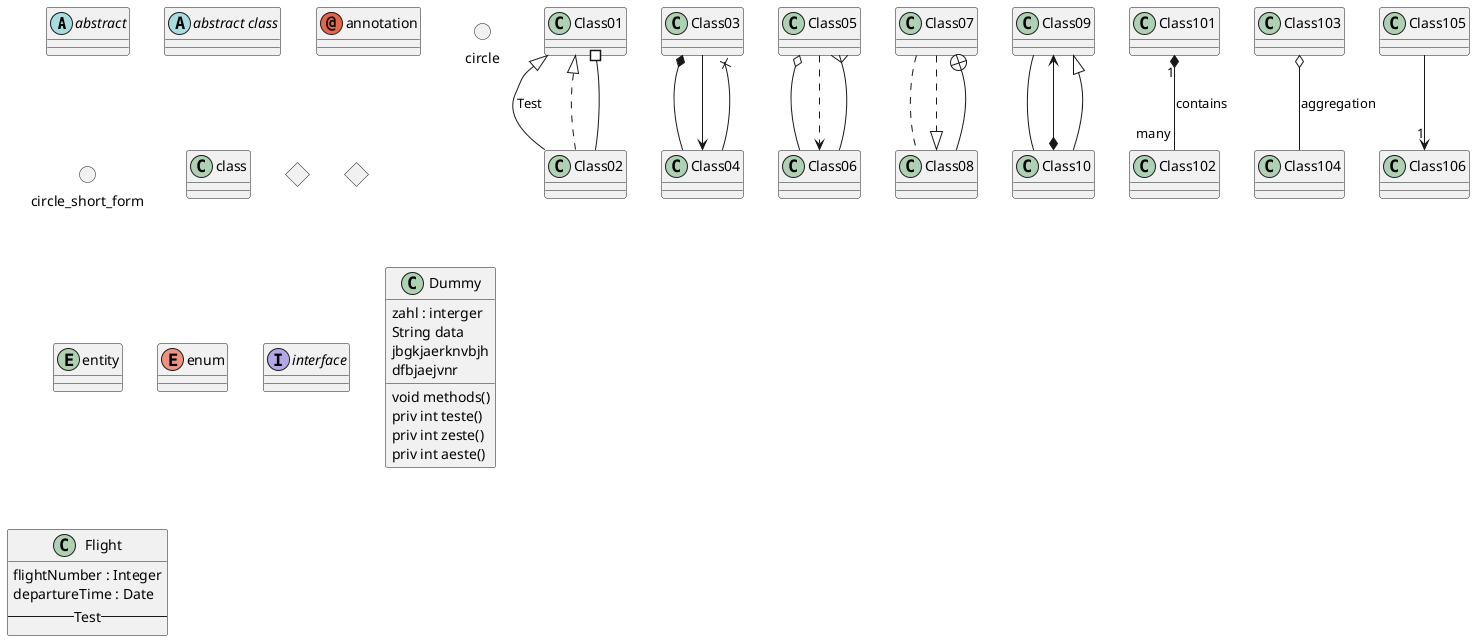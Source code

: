 @startuml {modul}
abstract        abstract
abstract class  "abstract class"
annotation      annotation
circle          circle
()              circle_short_form
class           class
diamond         diamond
<>              diamond_short_form
entity          entity
enum            enum
interface       interface

Class01 <|-- Class02 : Test
Class03 *-- Class04
Class05 o-- Class06
Class07 .. Class08
Class09 -- Class10


Class01 <|.. Class02
Class03 --> Class04
Class05 ..> Class06
Class07 ..|> Class08
Class09 <--* Class10

Class01 #-- Class02
Class03 x-- Class04
Class05 }-- Class06
Class07 +-- Class08
Class09 ^-- Class10

Class101 "1" *-- "many" Class102 : contains
Class103 o-- Class104 : aggregation
Class105 --> "1" Class106

class Dummy {
  zahl : interger
  String data
  void methods()
  jbgkjaerknvbjh
  dfbjaejvnr

  priv int teste() 
  priv int zeste() 
  priv int aeste() 
}

class Flight {
   flightNumber : Integer
   departureTime : Date
   --Test--
}
@enduml